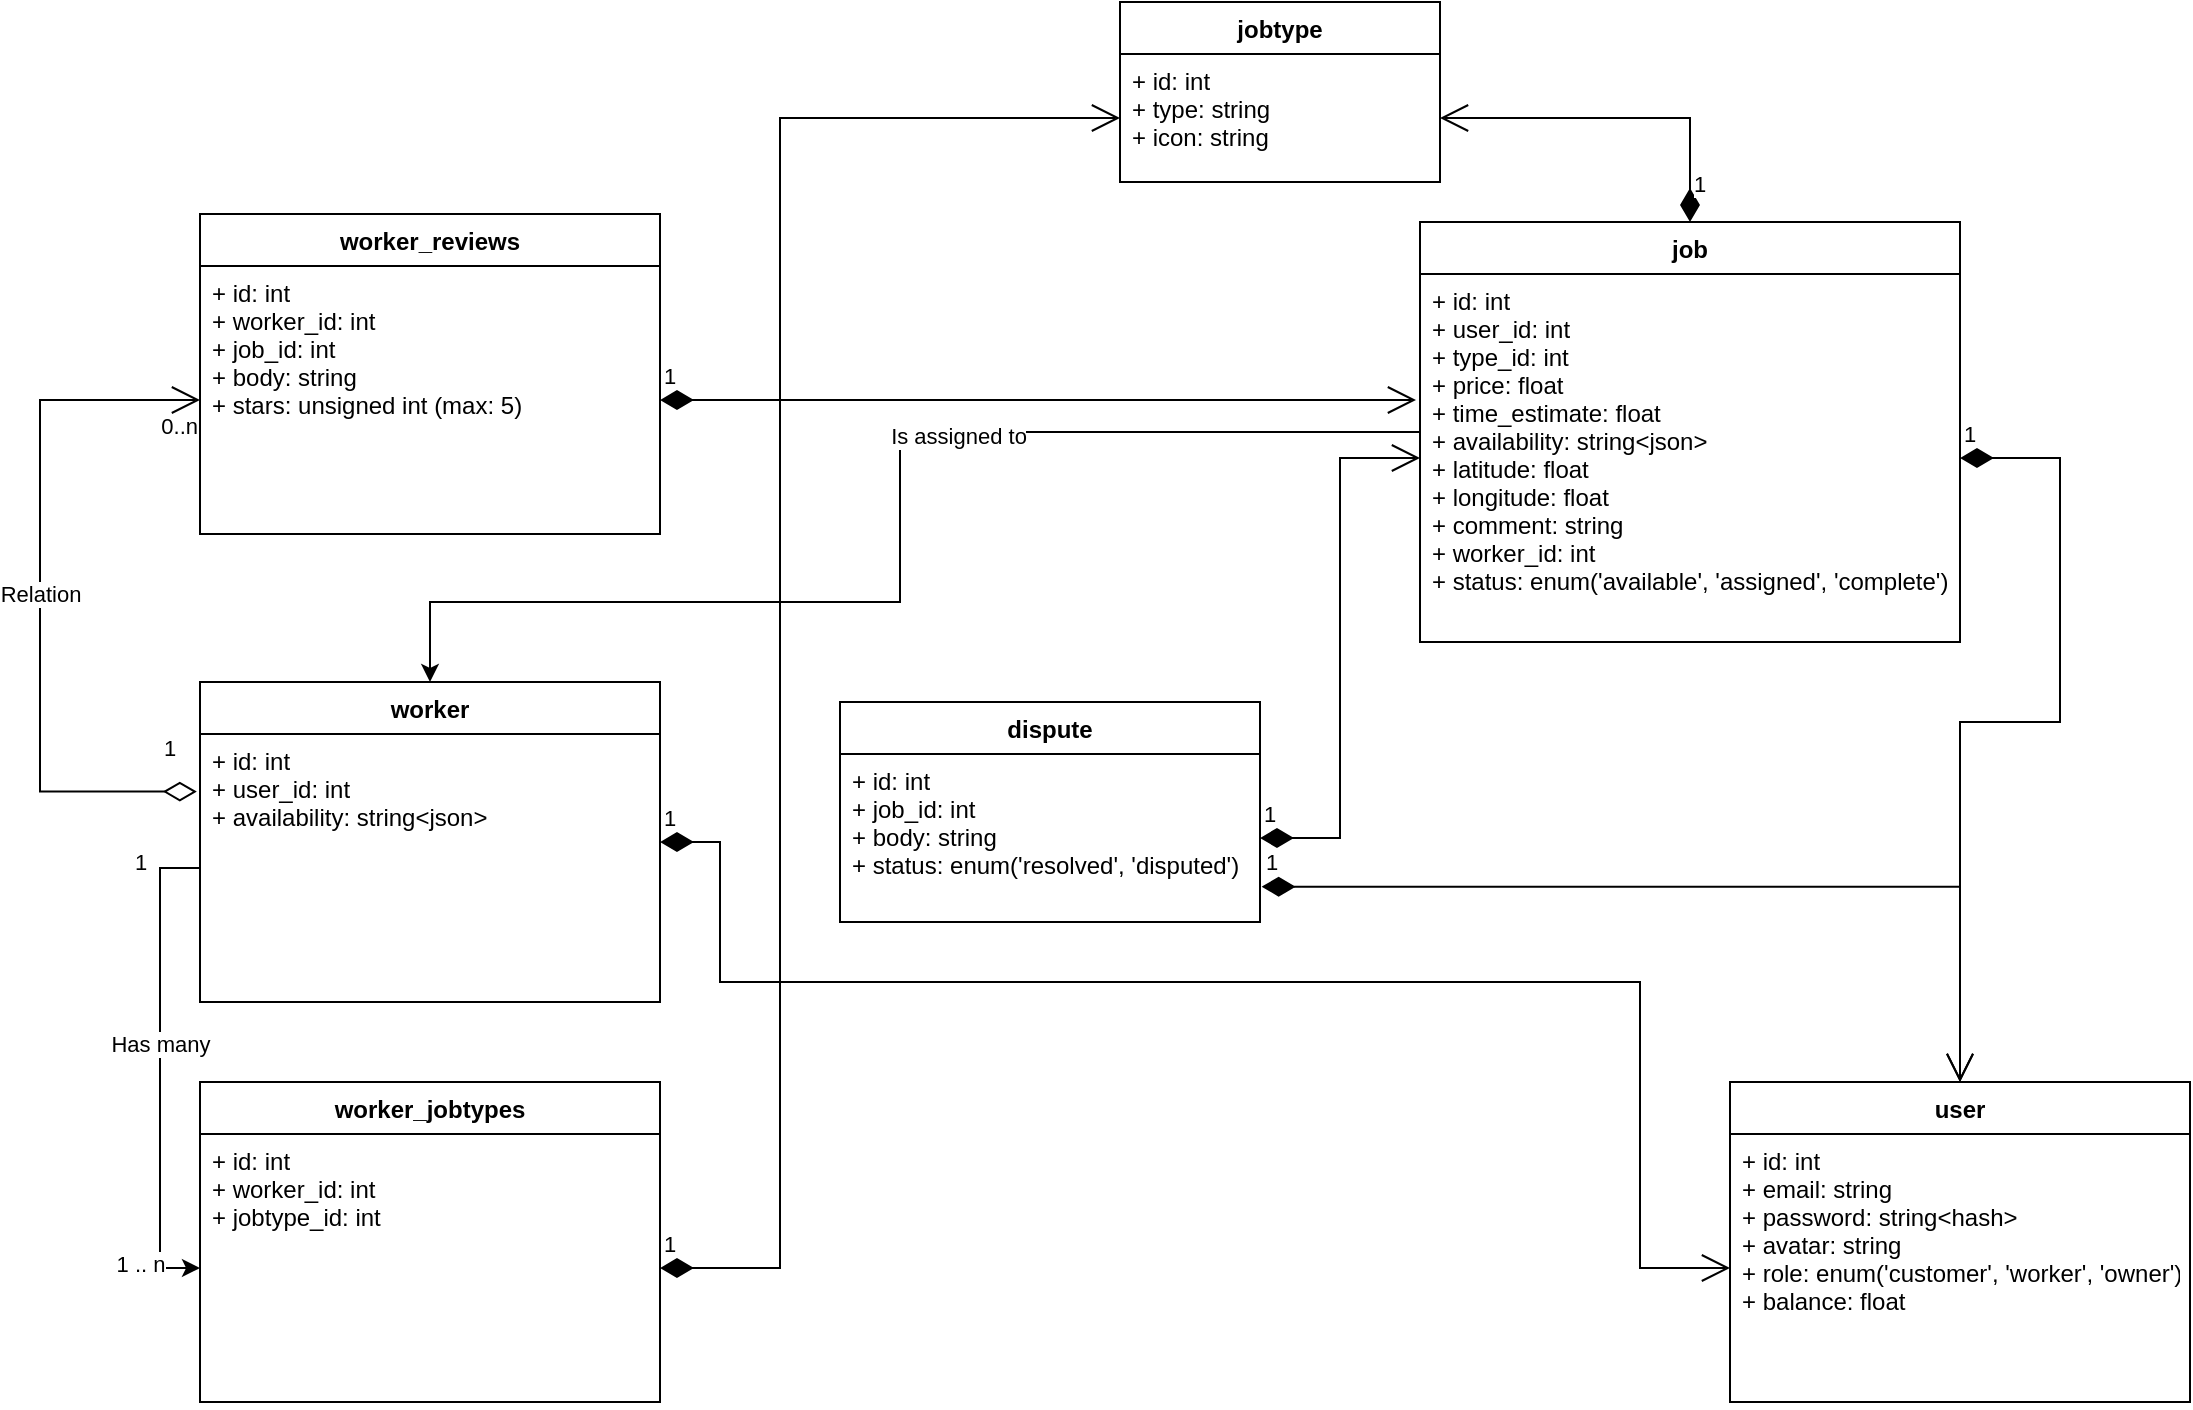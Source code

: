 <mxfile version="16.4.6" type="device"><diagram id="C5RBs43oDa-KdzZeNtuy" name="Page-1"><mxGraphModel dx="1715" dy="948" grid="1" gridSize="10" guides="1" tooltips="1" connect="1" arrows="1" fold="1" page="1" pageScale="1" pageWidth="583" pageHeight="827" math="0" shadow="0"><root><mxCell id="WIyWlLk6GJQsqaUBKTNV-0"/><mxCell id="WIyWlLk6GJQsqaUBKTNV-1" parent="WIyWlLk6GJQsqaUBKTNV-0"/><mxCell id="T1TJZ09pExH_n9_qsoDE-0" value="jobtype" style="swimlane;fontStyle=1;align=center;verticalAlign=top;childLayout=stackLayout;horizontal=1;startSize=26;horizontalStack=0;resizeParent=1;resizeParentMax=0;resizeLast=0;collapsible=1;marginBottom=0;" vertex="1" parent="WIyWlLk6GJQsqaUBKTNV-1"><mxGeometry x="590" y="64" width="160" height="90" as="geometry"/></mxCell><mxCell id="T1TJZ09pExH_n9_qsoDE-1" value="+ id: int&#xA;+ type: string&#xA;+ icon: string&#xA;" style="text;strokeColor=none;fillColor=none;align=left;verticalAlign=top;spacingLeft=4;spacingRight=4;overflow=hidden;rotatable=0;points=[[0,0.5],[1,0.5]];portConstraint=eastwest;" vertex="1" parent="T1TJZ09pExH_n9_qsoDE-0"><mxGeometry y="26" width="160" height="64" as="geometry"/></mxCell><mxCell id="T1TJZ09pExH_n9_qsoDE-6" value="user" style="swimlane;fontStyle=1;align=center;verticalAlign=top;childLayout=stackLayout;horizontal=1;startSize=26;horizontalStack=0;resizeParent=1;resizeParentMax=0;resizeLast=0;collapsible=1;marginBottom=0;" vertex="1" parent="WIyWlLk6GJQsqaUBKTNV-1"><mxGeometry x="895" y="604" width="230" height="160" as="geometry"/></mxCell><mxCell id="T1TJZ09pExH_n9_qsoDE-7" value="+ id: int&#xA;+ email: string&#xA;+ password: string&lt;hash&gt;&#xA;+ avatar: string&#xA;+ role: enum('customer', 'worker', 'owner')&#xA;+ balance: float&#xA;&#xA;" style="text;strokeColor=none;fillColor=none;align=left;verticalAlign=top;spacingLeft=4;spacingRight=4;overflow=hidden;rotatable=0;points=[[0,0.5],[1,0.5]];portConstraint=eastwest;" vertex="1" parent="T1TJZ09pExH_n9_qsoDE-6"><mxGeometry y="26" width="230" height="134" as="geometry"/></mxCell><mxCell id="T1TJZ09pExH_n9_qsoDE-68" style="edgeStyle=orthogonalEdgeStyle;rounded=0;orthogonalLoop=1;jettySize=auto;html=1;entryX=0.5;entryY=0;entryDx=0;entryDy=0;" edge="1" parent="WIyWlLk6GJQsqaUBKTNV-1" source="T1TJZ09pExH_n9_qsoDE-9" target="T1TJZ09pExH_n9_qsoDE-18"><mxGeometry relative="1" as="geometry"><Array as="points"><mxPoint x="480" y="279"/><mxPoint x="480" y="364"/><mxPoint x="245" y="364"/></Array></mxGeometry></mxCell><mxCell id="T1TJZ09pExH_n9_qsoDE-69" value="&lt;div&gt;Is assigned to&lt;/div&gt;" style="edgeLabel;html=1;align=center;verticalAlign=middle;resizable=0;points=[];" vertex="1" connectable="0" parent="T1TJZ09pExH_n9_qsoDE-68"><mxGeometry x="-0.253" y="2" relative="1" as="geometry"><mxPoint as="offset"/></mxGeometry></mxCell><mxCell id="T1TJZ09pExH_n9_qsoDE-9" value="job" style="swimlane;fontStyle=1;align=center;verticalAlign=top;childLayout=stackLayout;horizontal=1;startSize=26;horizontalStack=0;resizeParent=1;resizeParentMax=0;resizeLast=0;collapsible=1;marginBottom=0;" vertex="1" parent="WIyWlLk6GJQsqaUBKTNV-1"><mxGeometry x="740" y="174" width="270" height="210" as="geometry"/></mxCell><mxCell id="T1TJZ09pExH_n9_qsoDE-10" value="+ id: int&#xA;+ user_id: int&#xA;+ type_id: int&#xA;+ price: float&#xA;+ time_estimate: float&#xA;+ availability: string&lt;json&gt;&#xA;+ latitude: float&#xA;+ longitude: float&#xA;+ comment: string&#xA;+ worker_id: int&#xA;+ status: enum('available', 'assigned', 'complete')&#xA;" style="text;strokeColor=none;fillColor=none;align=left;verticalAlign=top;spacingLeft=4;spacingRight=4;overflow=hidden;rotatable=0;points=[[0,0.5],[1,0.5]];portConstraint=eastwest;" vertex="1" parent="T1TJZ09pExH_n9_qsoDE-9"><mxGeometry y="26" width="270" height="184" as="geometry"/></mxCell><mxCell id="T1TJZ09pExH_n9_qsoDE-11" value="" style="endArrow=none;html=1;rounded=0;exitX=1;exitY=0.5;exitDx=0;exitDy=0;entryX=0;entryY=0.5;entryDx=0;entryDy=0;startArrow=none;" edge="1" parent="WIyWlLk6GJQsqaUBKTNV-1" target="T1TJZ09pExH_n9_qsoDE-10"><mxGeometry width="50" height="50" relative="1" as="geometry"><mxPoint x="740" y="290.0" as="sourcePoint"/><mxPoint x="680" y="341" as="targetPoint"/></mxGeometry></mxCell><mxCell id="T1TJZ09pExH_n9_qsoDE-14" value="" style="endArrow=none;html=1;rounded=0;exitX=1;exitY=0.5;exitDx=0;exitDy=0;entryX=0;entryY=0.5;entryDx=0;entryDy=0;" edge="1" parent="WIyWlLk6GJQsqaUBKTNV-1" source="T1TJZ09pExH_n9_qsoDE-1"><mxGeometry width="50" height="50" relative="1" as="geometry"><mxPoint x="750" y="117" as="sourcePoint"/><mxPoint x="750" y="116.5" as="targetPoint"/></mxGeometry></mxCell><mxCell id="T1TJZ09pExH_n9_qsoDE-18" value="worker" style="swimlane;fontStyle=1;align=center;verticalAlign=top;childLayout=stackLayout;horizontal=1;startSize=26;horizontalStack=0;resizeParent=1;resizeParentMax=0;resizeLast=0;collapsible=1;marginBottom=0;" vertex="1" parent="WIyWlLk6GJQsqaUBKTNV-1"><mxGeometry x="130" y="404" width="230" height="160" as="geometry"/></mxCell><mxCell id="T1TJZ09pExH_n9_qsoDE-19" value="+ id: int&#xA;+ user_id: int&#xA;+ availability: string&lt;json&gt;&#xA;" style="text;strokeColor=none;fillColor=none;align=left;verticalAlign=top;spacingLeft=4;spacingRight=4;overflow=hidden;rotatable=0;points=[[0,0.5],[1,0.5]];portConstraint=eastwest;" vertex="1" parent="T1TJZ09pExH_n9_qsoDE-18"><mxGeometry y="26" width="230" height="134" as="geometry"/></mxCell><mxCell id="T1TJZ09pExH_n9_qsoDE-20" value="worker_jobtypes" style="swimlane;fontStyle=1;align=center;verticalAlign=top;childLayout=stackLayout;horizontal=1;startSize=26;horizontalStack=0;resizeParent=1;resizeParentMax=0;resizeLast=0;collapsible=1;marginBottom=0;" vertex="1" parent="WIyWlLk6GJQsqaUBKTNV-1"><mxGeometry x="130" y="604" width="230" height="160" as="geometry"/></mxCell><mxCell id="T1TJZ09pExH_n9_qsoDE-21" value="+ id: int&#xA;+ worker_id: int&#xA;+ jobtype_id: int&#xA;&#xA;&#xA;&#xA;" style="text;strokeColor=none;fillColor=none;align=left;verticalAlign=top;spacingLeft=4;spacingRight=4;overflow=hidden;rotatable=0;points=[[0,0.5],[1,0.5]];portConstraint=eastwest;" vertex="1" parent="T1TJZ09pExH_n9_qsoDE-20"><mxGeometry y="26" width="230" height="134" as="geometry"/></mxCell><mxCell id="T1TJZ09pExH_n9_qsoDE-29" value="worker_reviews&#xA;" style="swimlane;fontStyle=1;align=center;verticalAlign=top;childLayout=stackLayout;horizontal=1;startSize=26;horizontalStack=0;resizeParent=1;resizeParentMax=0;resizeLast=0;collapsible=1;marginBottom=0;" vertex="1" parent="WIyWlLk6GJQsqaUBKTNV-1"><mxGeometry x="130" y="170" width="230" height="160" as="geometry"/></mxCell><mxCell id="T1TJZ09pExH_n9_qsoDE-30" value="+ id: int&#xA;+ worker_id: int&#xA;+ job_id: int&#xA;+ body: string&#xA;+ stars: unsigned int (max: 5)&#xA;&#xA;" style="text;strokeColor=none;fillColor=none;align=left;verticalAlign=top;spacingLeft=4;spacingRight=4;overflow=hidden;rotatable=0;points=[[0,0.5],[1,0.5]];portConstraint=eastwest;" vertex="1" parent="T1TJZ09pExH_n9_qsoDE-29"><mxGeometry y="26" width="230" height="134" as="geometry"/></mxCell><mxCell id="T1TJZ09pExH_n9_qsoDE-32" value="dispute" style="swimlane;fontStyle=1;align=center;verticalAlign=top;childLayout=stackLayout;horizontal=1;startSize=26;horizontalStack=0;resizeParent=1;resizeParentMax=0;resizeLast=0;collapsible=1;marginBottom=0;" vertex="1" parent="WIyWlLk6GJQsqaUBKTNV-1"><mxGeometry x="450" y="414" width="210" height="110" as="geometry"/></mxCell><mxCell id="T1TJZ09pExH_n9_qsoDE-33" value="+ id: int&#xA;+ job_id: int&#xA;+ body: string&#xA;+ status: enum('resolved', 'disputed')&#xA;" style="text;strokeColor=none;fillColor=none;align=left;verticalAlign=top;spacingLeft=4;spacingRight=4;overflow=hidden;rotatable=0;points=[[0,0.5],[1,0.5]];portConstraint=eastwest;" vertex="1" parent="T1TJZ09pExH_n9_qsoDE-32"><mxGeometry y="26" width="210" height="84" as="geometry"/></mxCell><mxCell id="T1TJZ09pExH_n9_qsoDE-62" value="1" style="endArrow=open;html=1;endSize=12;startArrow=diamondThin;startSize=14;startFill=1;edgeStyle=orthogonalEdgeStyle;align=left;verticalAlign=bottom;rounded=0;exitX=1;exitY=0.5;exitDx=0;exitDy=0;entryX=0;entryY=0.5;entryDx=0;entryDy=0;" edge="1" parent="WIyWlLk6GJQsqaUBKTNV-1" source="T1TJZ09pExH_n9_qsoDE-33" target="T1TJZ09pExH_n9_qsoDE-10"><mxGeometry x="-1" y="3" relative="1" as="geometry"><mxPoint x="650" y="494" as="sourcePoint"/><mxPoint x="810" y="494" as="targetPoint"/></mxGeometry></mxCell><mxCell id="T1TJZ09pExH_n9_qsoDE-64" value="1" style="endArrow=open;html=1;endSize=12;startArrow=diamondThin;startSize=14;startFill=1;edgeStyle=orthogonalEdgeStyle;align=left;verticalAlign=bottom;rounded=0;exitX=1.004;exitY=0.79;exitDx=0;exitDy=0;entryX=0.5;entryY=0;entryDx=0;entryDy=0;exitPerimeter=0;" edge="1" parent="WIyWlLk6GJQsqaUBKTNV-1" source="T1TJZ09pExH_n9_qsoDE-33" target="T1TJZ09pExH_n9_qsoDE-6"><mxGeometry x="-1" y="3" relative="1" as="geometry"><mxPoint x="650" y="450" as="sourcePoint"/><mxPoint x="760" y="330" as="targetPoint"/><Array as="points"><mxPoint x="1010" y="506"/></Array></mxGeometry></mxCell><mxCell id="T1TJZ09pExH_n9_qsoDE-66" value="1" style="endArrow=open;html=1;endSize=12;startArrow=diamondThin;startSize=14;startFill=1;edgeStyle=orthogonalEdgeStyle;align=left;verticalAlign=bottom;rounded=0;exitX=0.5;exitY=0;exitDx=0;exitDy=0;entryX=1;entryY=0.5;entryDx=0;entryDy=0;" edge="1" parent="WIyWlLk6GJQsqaUBKTNV-1" source="T1TJZ09pExH_n9_qsoDE-9" target="T1TJZ09pExH_n9_qsoDE-1"><mxGeometry x="-0.887" relative="1" as="geometry"><mxPoint x="890" y="94" as="sourcePoint"/><mxPoint x="1050" y="94" as="targetPoint"/><Array as="points"><mxPoint x="875" y="122"/></Array><mxPoint as="offset"/></mxGeometry></mxCell><mxCell id="T1TJZ09pExH_n9_qsoDE-67" value="1" style="endArrow=open;html=1;endSize=12;startArrow=diamondThin;startSize=14;startFill=1;edgeStyle=orthogonalEdgeStyle;align=left;verticalAlign=bottom;rounded=0;exitX=1;exitY=0.5;exitDx=0;exitDy=0;" edge="1" parent="WIyWlLk6GJQsqaUBKTNV-1" source="T1TJZ09pExH_n9_qsoDE-10"><mxGeometry x="-1" y="3" relative="1" as="geometry"><mxPoint x="600" y="544" as="sourcePoint"/><mxPoint x="1010" y="604" as="targetPoint"/><Array as="points"><mxPoint x="1060" y="292"/><mxPoint x="1060" y="424"/><mxPoint x="1010" y="424"/></Array></mxGeometry></mxCell><mxCell id="T1TJZ09pExH_n9_qsoDE-70" value="1" style="endArrow=open;html=1;endSize=12;startArrow=diamondThin;startSize=14;startFill=1;edgeStyle=orthogonalEdgeStyle;align=left;verticalAlign=bottom;rounded=0;exitX=1;exitY=0.5;exitDx=0;exitDy=0;entryX=0;entryY=0.5;entryDx=0;entryDy=0;" edge="1" parent="WIyWlLk6GJQsqaUBKTNV-1" source="T1TJZ09pExH_n9_qsoDE-21" target="T1TJZ09pExH_n9_qsoDE-1"><mxGeometry x="-1" y="3" relative="1" as="geometry"><mxPoint x="50" y="724" as="sourcePoint"/><mxPoint x="210" y="724" as="targetPoint"/><Array as="points"><mxPoint x="420" y="697"/><mxPoint x="420" y="122"/></Array></mxGeometry></mxCell><mxCell id="T1TJZ09pExH_n9_qsoDE-71" style="edgeStyle=orthogonalEdgeStyle;rounded=0;orthogonalLoop=1;jettySize=auto;html=1;entryX=0;entryY=0.5;entryDx=0;entryDy=0;" edge="1" parent="WIyWlLk6GJQsqaUBKTNV-1" source="T1TJZ09pExH_n9_qsoDE-19" target="T1TJZ09pExH_n9_qsoDE-21"><mxGeometry relative="1" as="geometry"/></mxCell><mxCell id="T1TJZ09pExH_n9_qsoDE-72" value="&lt;div&gt;Has many&lt;/div&gt;" style="edgeLabel;html=1;align=center;verticalAlign=middle;resizable=0;points=[];" vertex="1" connectable="0" parent="T1TJZ09pExH_n9_qsoDE-71"><mxGeometry x="-0.005" relative="1" as="geometry"><mxPoint y="-12" as="offset"/></mxGeometry></mxCell><mxCell id="T1TJZ09pExH_n9_qsoDE-73" value="1 .. n" style="edgeLabel;html=1;align=center;verticalAlign=middle;resizable=0;points=[];" vertex="1" connectable="0" parent="T1TJZ09pExH_n9_qsoDE-71"><mxGeometry x="0.88" y="2" relative="1" as="geometry"><mxPoint x="-16" as="offset"/></mxGeometry></mxCell><mxCell id="T1TJZ09pExH_n9_qsoDE-74" value="&lt;div&gt;1&lt;/div&gt;" style="edgeLabel;html=1;align=center;verticalAlign=middle;resizable=0;points=[];" vertex="1" connectable="0" parent="T1TJZ09pExH_n9_qsoDE-71"><mxGeometry x="-0.732" y="-1" relative="1" as="geometry"><mxPoint x="-9" y="-15" as="offset"/></mxGeometry></mxCell><mxCell id="T1TJZ09pExH_n9_qsoDE-75" value="Relation" style="endArrow=open;html=1;endSize=12;startArrow=diamondThin;startSize=14;startFill=0;edgeStyle=orthogonalEdgeStyle;rounded=0;entryX=0;entryY=0.5;entryDx=0;entryDy=0;exitX=-0.007;exitY=0.215;exitDx=0;exitDy=0;exitPerimeter=0;" edge="1" parent="WIyWlLk6GJQsqaUBKTNV-1" source="T1TJZ09pExH_n9_qsoDE-19" target="T1TJZ09pExH_n9_qsoDE-30"><mxGeometry relative="1" as="geometry"><mxPoint x="130" y="497" as="sourcePoint"/><mxPoint x="210" y="374" as="targetPoint"/><Array as="points"><mxPoint x="50" y="459"/><mxPoint x="50" y="263"/></Array></mxGeometry></mxCell><mxCell id="T1TJZ09pExH_n9_qsoDE-76" value="1" style="edgeLabel;resizable=0;html=1;align=left;verticalAlign=top;" connectable="0" vertex="1" parent="T1TJZ09pExH_n9_qsoDE-75"><mxGeometry x="-1" relative="1" as="geometry"><mxPoint x="-18" y="-35" as="offset"/></mxGeometry></mxCell><mxCell id="T1TJZ09pExH_n9_qsoDE-77" value="0..n" style="edgeLabel;resizable=0;html=1;align=right;verticalAlign=top;" connectable="0" vertex="1" parent="T1TJZ09pExH_n9_qsoDE-75"><mxGeometry x="1" relative="1" as="geometry"/></mxCell><mxCell id="T1TJZ09pExH_n9_qsoDE-78" value="1" style="endArrow=open;html=1;endSize=12;startArrow=diamondThin;startSize=14;startFill=1;edgeStyle=orthogonalEdgeStyle;align=left;verticalAlign=bottom;rounded=0;exitX=1;exitY=0.5;exitDx=0;exitDy=0;" edge="1" parent="WIyWlLk6GJQsqaUBKTNV-1" source="T1TJZ09pExH_n9_qsoDE-30"><mxGeometry x="-1" y="3" relative="1" as="geometry"><mxPoint x="590" y="424" as="sourcePoint"/><mxPoint x="738" y="263" as="targetPoint"/><Array as="points"><mxPoint x="738" y="263"/></Array></mxGeometry></mxCell><mxCell id="T1TJZ09pExH_n9_qsoDE-79" value="1" style="endArrow=open;html=1;endSize=12;startArrow=diamondThin;startSize=14;startFill=1;edgeStyle=orthogonalEdgeStyle;align=left;verticalAlign=bottom;rounded=0;exitX=1;exitY=0.5;exitDx=0;exitDy=0;entryX=0;entryY=0.5;entryDx=0;entryDy=0;" edge="1" parent="WIyWlLk6GJQsqaUBKTNV-1" source="T1TJZ09pExH_n9_qsoDE-18" target="T1TJZ09pExH_n9_qsoDE-7"><mxGeometry x="-1" y="3" relative="1" as="geometry"><mxPoint x="370" y="707" as="sourcePoint"/><mxPoint x="600" y="132" as="targetPoint"/><Array as="points"><mxPoint x="390" y="484"/><mxPoint x="390" y="554"/><mxPoint x="850" y="554"/><mxPoint x="850" y="697"/></Array></mxGeometry></mxCell></root></mxGraphModel></diagram></mxfile>